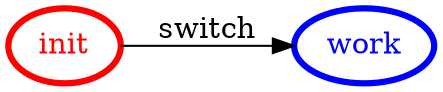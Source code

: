 /*
*
* A GraphViz DOT FSM description 
* Please use a GraphViz visualizer (like http://www.webgraphviz.com)
*  
*/

digraph finite_state_machine {
	rankdir=LR
	size="8,5"
	
	init [ color = red ][ fontcolor = red ][ penwidth = 3 ]
	work [ color = blue ][ fontcolor = blue ][ penwidth = 3 ]
	
	init -> work [ label = "switch" ][ color = black ][ fontcolor = black ]
}
